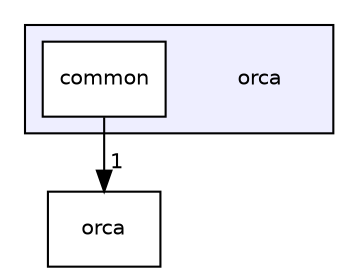 digraph "orca" {
  compound=true
  node [ fontsize="10", fontname="Helvetica"];
  edge [ labelfontsize="10", labelfontname="Helvetica"];
  subgraph clusterdir_1ac98cffae6bd111a8f41b7a8a561da1 {
    graph [ bgcolor="#eeeeff", pencolor="black", label="" URL="dir_1ac98cffae6bd111a8f41b7a8a561da1.html"];
    dir_1ac98cffae6bd111a8f41b7a8a561da1 [shape=plaintext label="orca"];
    dir_ff5e28d868d09c8ba74a14019367c4b0 [shape=box label="common" color="black" fillcolor="white" style="filled" URL="dir_ff5e28d868d09c8ba74a14019367c4b0.html"];
  }
  dir_09d18b2eb9a91f3e1061a08276f7d0d7 [shape=box label="orca" URL="dir_09d18b2eb9a91f3e1061a08276f7d0d7.html"];
  dir_ff5e28d868d09c8ba74a14019367c4b0->dir_09d18b2eb9a91f3e1061a08276f7d0d7 [headlabel="1", labeldistance=1.5 headhref="dir_000001_000002.html"];
}
